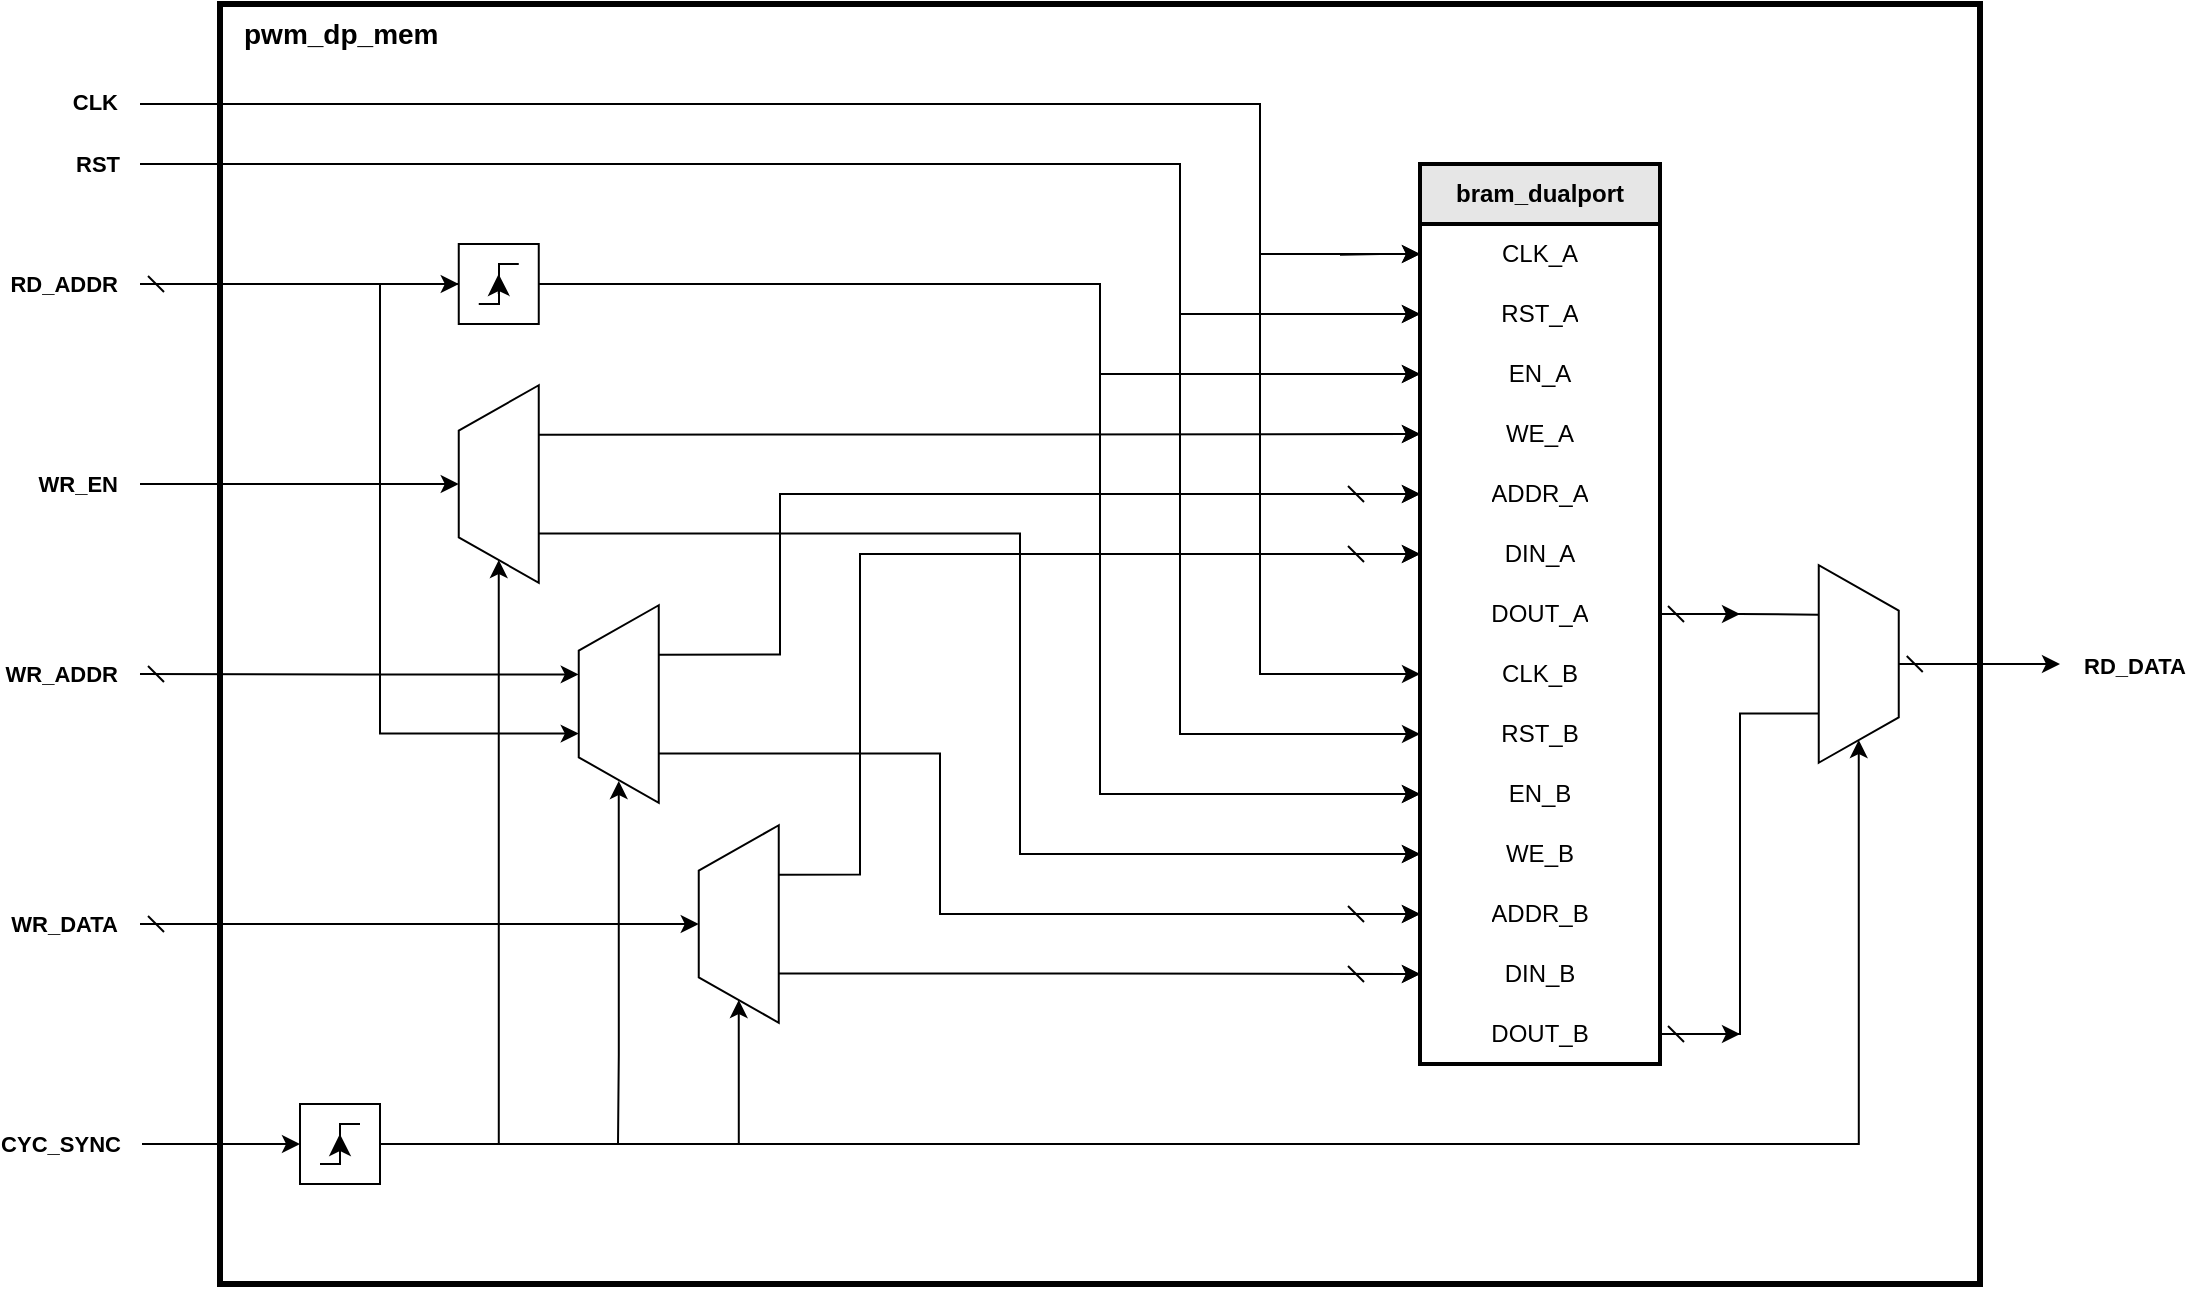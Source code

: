 <mxfile version="26.0.9">
  <diagram name="Página-1" id="CbR-ibp5CvGN2kw1lptG">
    <mxGraphModel dx="1509" dy="916" grid="1" gridSize="10" guides="1" tooltips="1" connect="1" arrows="1" fold="1" page="1" pageScale="1" pageWidth="1169" pageHeight="1654" math="0" shadow="0">
      <root>
        <mxCell id="0" />
        <mxCell id="1" parent="0" />
        <mxCell id="Z7tuGb8W5jJfrFRazhdD-10" value="pwm_dp_mem" style="rounded=0;whiteSpace=wrap;html=1;fontStyle=1;verticalAlign=top;align=left;spacingLeft=10;fontSize=14;strokeWidth=3;" vertex="1" parent="1">
          <mxGeometry x="160" y="80" width="880" height="640" as="geometry" />
        </mxCell>
        <mxCell id="Z7tuGb8W5jJfrFRazhdD-1" value="bram_dualport" style="swimlane;fontStyle=1;childLayout=stackLayout;horizontal=1;startSize=30;horizontalStack=0;resizeParent=1;resizeParentMax=0;resizeLast=0;collapsible=1;marginBottom=0;whiteSpace=wrap;html=1;strokeWidth=2;align=center;fillColor=#E6E6E6;" vertex="1" parent="1">
          <mxGeometry x="760" y="160" width="120" height="450" as="geometry" />
        </mxCell>
        <mxCell id="Z7tuGb8W5jJfrFRazhdD-20" style="edgeStyle=orthogonalEdgeStyle;rounded=0;orthogonalLoop=1;jettySize=auto;html=1;exitX=0;exitY=0.5;exitDx=0;exitDy=0;startArrow=classic;startFill=1;endArrow=none;" edge="1" parent="Z7tuGb8W5jJfrFRazhdD-1" source="Z7tuGb8W5jJfrFRazhdD-2">
          <mxGeometry relative="1" as="geometry">
            <mxPoint x="-40" y="45.412" as="targetPoint" />
          </mxGeometry>
        </mxCell>
        <mxCell id="Z7tuGb8W5jJfrFRazhdD-35" style="edgeStyle=orthogonalEdgeStyle;rounded=0;orthogonalLoop=1;jettySize=auto;html=1;endArrow=none;startFill=0;" edge="1" parent="Z7tuGb8W5jJfrFRazhdD-1" source="Z7tuGb8W5jJfrFRazhdD-2">
          <mxGeometry relative="1" as="geometry">
            <mxPoint x="-640" y="-30" as="targetPoint" />
            <Array as="points">
              <mxPoint x="-80" y="45" />
              <mxPoint x="-80" y="-30" />
            </Array>
          </mxGeometry>
        </mxCell>
        <mxCell id="Z7tuGb8W5jJfrFRazhdD-95" value="CLK" style="edgeLabel;html=1;align=right;verticalAlign=middle;resizable=0;points=[];fontStyle=1" vertex="1" connectable="0" parent="Z7tuGb8W5jJfrFRazhdD-35">
          <mxGeometry x="0.984" y="-1" relative="1" as="geometry">
            <mxPoint x="-16" as="offset" />
          </mxGeometry>
        </mxCell>
        <mxCell id="Z7tuGb8W5jJfrFRazhdD-2" value="CLK_A" style="text;strokeColor=none;fillColor=none;align=center;verticalAlign=middle;spacingLeft=4;spacingRight=4;overflow=hidden;points=[[0,0.5],[1,0.5]];portConstraint=eastwest;rotatable=0;whiteSpace=wrap;html=1;" vertex="1" parent="Z7tuGb8W5jJfrFRazhdD-1">
          <mxGeometry y="30" width="120" height="30" as="geometry" />
        </mxCell>
        <mxCell id="Z7tuGb8W5jJfrFRazhdD-21" style="edgeStyle=orthogonalEdgeStyle;rounded=0;orthogonalLoop=1;jettySize=auto;html=1;startArrow=classic;startFill=1;endArrow=none;" edge="1" parent="Z7tuGb8W5jJfrFRazhdD-1" source="Z7tuGb8W5jJfrFRazhdD-3">
          <mxGeometry relative="1" as="geometry">
            <mxPoint x="-40" y="75" as="targetPoint" />
          </mxGeometry>
        </mxCell>
        <mxCell id="Z7tuGb8W5jJfrFRazhdD-37" style="edgeStyle=orthogonalEdgeStyle;rounded=0;orthogonalLoop=1;jettySize=auto;html=1;exitX=0;exitY=0.5;exitDx=0;exitDy=0;endArrow=none;startFill=0;" edge="1" parent="Z7tuGb8W5jJfrFRazhdD-1" source="Z7tuGb8W5jJfrFRazhdD-3">
          <mxGeometry relative="1" as="geometry">
            <mxPoint x="-640" as="targetPoint" />
            <Array as="points">
              <mxPoint x="-120" y="75" />
              <mxPoint x="-120" />
            </Array>
          </mxGeometry>
        </mxCell>
        <mxCell id="Z7tuGb8W5jJfrFRazhdD-96" value="RST" style="edgeLabel;html=1;align=right;verticalAlign=middle;resizable=0;points=[];fontStyle=1" vertex="1" connectable="0" parent="Z7tuGb8W5jJfrFRazhdD-37">
          <mxGeometry x="0.972" y="2" relative="1" as="geometry">
            <mxPoint x="-20" y="-2" as="offset" />
          </mxGeometry>
        </mxCell>
        <mxCell id="Z7tuGb8W5jJfrFRazhdD-3" value="RST_A" style="text;strokeColor=none;fillColor=none;align=center;verticalAlign=middle;spacingLeft=4;spacingRight=4;overflow=hidden;points=[[0,0.5],[1,0.5]];portConstraint=eastwest;rotatable=0;whiteSpace=wrap;html=1;" vertex="1" parent="Z7tuGb8W5jJfrFRazhdD-1">
          <mxGeometry y="60" width="120" height="30" as="geometry" />
        </mxCell>
        <mxCell id="Z7tuGb8W5jJfrFRazhdD-22" style="edgeStyle=orthogonalEdgeStyle;rounded=0;orthogonalLoop=1;jettySize=auto;html=1;startArrow=classic;startFill=1;endArrow=none;" edge="1" parent="Z7tuGb8W5jJfrFRazhdD-1" source="Z7tuGb8W5jJfrFRazhdD-4">
          <mxGeometry relative="1" as="geometry">
            <mxPoint x="-40" y="105" as="targetPoint" />
          </mxGeometry>
        </mxCell>
        <mxCell id="Z7tuGb8W5jJfrFRazhdD-4" value="EN_A" style="text;strokeColor=none;fillColor=none;align=center;verticalAlign=middle;spacingLeft=4;spacingRight=4;overflow=hidden;points=[[0,0.5],[1,0.5]];portConstraint=eastwest;rotatable=0;whiteSpace=wrap;html=1;" vertex="1" parent="Z7tuGb8W5jJfrFRazhdD-1">
          <mxGeometry y="90" width="120" height="30" as="geometry" />
        </mxCell>
        <mxCell id="Z7tuGb8W5jJfrFRazhdD-23" style="edgeStyle=orthogonalEdgeStyle;rounded=0;orthogonalLoop=1;jettySize=auto;html=1;startArrow=classic;startFill=1;endArrow=none;" edge="1" parent="Z7tuGb8W5jJfrFRazhdD-1" source="Z7tuGb8W5jJfrFRazhdD-5">
          <mxGeometry relative="1" as="geometry">
            <mxPoint x="-40" y="135" as="targetPoint" />
          </mxGeometry>
        </mxCell>
        <mxCell id="Z7tuGb8W5jJfrFRazhdD-5" value="WE_A" style="text;strokeColor=none;fillColor=none;align=center;verticalAlign=middle;spacingLeft=4;spacingRight=4;overflow=hidden;points=[[0,0.5],[1,0.5]];portConstraint=eastwest;rotatable=0;whiteSpace=wrap;html=1;" vertex="1" parent="Z7tuGb8W5jJfrFRazhdD-1">
          <mxGeometry y="120" width="120" height="30" as="geometry" />
        </mxCell>
        <mxCell id="Z7tuGb8W5jJfrFRazhdD-24" style="edgeStyle=orthogonalEdgeStyle;rounded=0;orthogonalLoop=1;jettySize=auto;html=1;startArrow=classic;startFill=1;endArrow=dash;endFill=0;" edge="1" parent="Z7tuGb8W5jJfrFRazhdD-1" source="Z7tuGb8W5jJfrFRazhdD-6">
          <mxGeometry relative="1" as="geometry">
            <mxPoint x="-40" y="165" as="targetPoint" />
          </mxGeometry>
        </mxCell>
        <mxCell id="Z7tuGb8W5jJfrFRazhdD-6" value="ADDR_A" style="text;strokeColor=none;fillColor=none;align=center;verticalAlign=middle;spacingLeft=4;spacingRight=4;overflow=hidden;points=[[0,0.5],[1,0.5]];portConstraint=eastwest;rotatable=0;whiteSpace=wrap;html=1;" vertex="1" parent="Z7tuGb8W5jJfrFRazhdD-1">
          <mxGeometry y="150" width="120" height="30" as="geometry" />
        </mxCell>
        <mxCell id="Z7tuGb8W5jJfrFRazhdD-25" style="edgeStyle=orthogonalEdgeStyle;rounded=0;orthogonalLoop=1;jettySize=auto;html=1;startArrow=classic;startFill=1;endArrow=dash;endFill=0;" edge="1" parent="Z7tuGb8W5jJfrFRazhdD-1" source="Z7tuGb8W5jJfrFRazhdD-7">
          <mxGeometry relative="1" as="geometry">
            <mxPoint x="-40" y="195" as="targetPoint" />
          </mxGeometry>
        </mxCell>
        <mxCell id="Z7tuGb8W5jJfrFRazhdD-7" value="DIN_A" style="text;strokeColor=none;fillColor=none;align=center;verticalAlign=middle;spacingLeft=4;spacingRight=4;overflow=hidden;points=[[0,0.5],[1,0.5]];portConstraint=eastwest;rotatable=0;whiteSpace=wrap;html=1;" vertex="1" parent="Z7tuGb8W5jJfrFRazhdD-1">
          <mxGeometry y="180" width="120" height="30" as="geometry" />
        </mxCell>
        <mxCell id="Z7tuGb8W5jJfrFRazhdD-26" style="edgeStyle=orthogonalEdgeStyle;rounded=0;orthogonalLoop=1;jettySize=auto;html=1;startArrow=dash;startFill=0;" edge="1" parent="Z7tuGb8W5jJfrFRazhdD-1" source="Z7tuGb8W5jJfrFRazhdD-8">
          <mxGeometry relative="1" as="geometry">
            <mxPoint x="160" y="225" as="targetPoint" />
          </mxGeometry>
        </mxCell>
        <mxCell id="Z7tuGb8W5jJfrFRazhdD-8" value="DOUT_A" style="text;strokeColor=none;fillColor=none;align=center;verticalAlign=middle;spacingLeft=4;spacingRight=4;overflow=hidden;points=[[0,0.5],[1,0.5]];portConstraint=eastwest;rotatable=0;whiteSpace=wrap;html=1;" vertex="1" parent="Z7tuGb8W5jJfrFRazhdD-1">
          <mxGeometry y="210" width="120" height="30" as="geometry" />
        </mxCell>
        <mxCell id="Z7tuGb8W5jJfrFRazhdD-27" style="edgeStyle=orthogonalEdgeStyle;rounded=0;orthogonalLoop=1;jettySize=auto;html=1;startArrow=classic;startFill=1;endArrow=none;" edge="1" parent="Z7tuGb8W5jJfrFRazhdD-1" source="Z7tuGb8W5jJfrFRazhdD-17">
          <mxGeometry relative="1" as="geometry">
            <mxPoint x="-40" y="255" as="targetPoint" />
          </mxGeometry>
        </mxCell>
        <mxCell id="Z7tuGb8W5jJfrFRazhdD-36" style="edgeStyle=orthogonalEdgeStyle;rounded=0;orthogonalLoop=1;jettySize=auto;html=1;exitX=0;exitY=0.5;exitDx=0;exitDy=0;entryX=0;entryY=0.5;entryDx=0;entryDy=0;" edge="1" parent="Z7tuGb8W5jJfrFRazhdD-1" source="Z7tuGb8W5jJfrFRazhdD-17" target="Z7tuGb8W5jJfrFRazhdD-2">
          <mxGeometry relative="1" as="geometry">
            <Array as="points">
              <mxPoint x="-80" y="255" />
              <mxPoint x="-80" y="45" />
            </Array>
          </mxGeometry>
        </mxCell>
        <mxCell id="Z7tuGb8W5jJfrFRazhdD-17" value="CLK_B" style="text;strokeColor=none;fillColor=none;align=center;verticalAlign=middle;spacingLeft=4;spacingRight=4;overflow=hidden;points=[[0,0.5],[1,0.5]];portConstraint=eastwest;rotatable=0;whiteSpace=wrap;html=1;" vertex="1" parent="Z7tuGb8W5jJfrFRazhdD-1">
          <mxGeometry y="240" width="120" height="30" as="geometry" />
        </mxCell>
        <mxCell id="Z7tuGb8W5jJfrFRazhdD-28" style="edgeStyle=orthogonalEdgeStyle;rounded=0;orthogonalLoop=1;jettySize=auto;html=1;startArrow=classic;startFill=1;endArrow=none;" edge="1" parent="Z7tuGb8W5jJfrFRazhdD-1" source="Z7tuGb8W5jJfrFRazhdD-16">
          <mxGeometry relative="1" as="geometry">
            <mxPoint x="-40" y="285" as="targetPoint" />
          </mxGeometry>
        </mxCell>
        <mxCell id="Z7tuGb8W5jJfrFRazhdD-38" style="edgeStyle=orthogonalEdgeStyle;rounded=0;orthogonalLoop=1;jettySize=auto;html=1;exitX=0;exitY=0.5;exitDx=0;exitDy=0;entryX=0;entryY=0.5;entryDx=0;entryDy=0;" edge="1" parent="Z7tuGb8W5jJfrFRazhdD-1" source="Z7tuGb8W5jJfrFRazhdD-16" target="Z7tuGb8W5jJfrFRazhdD-3">
          <mxGeometry relative="1" as="geometry">
            <Array as="points">
              <mxPoint x="-120" y="285" />
              <mxPoint x="-120" y="75" />
            </Array>
          </mxGeometry>
        </mxCell>
        <mxCell id="Z7tuGb8W5jJfrFRazhdD-16" value="RST_B" style="text;strokeColor=none;fillColor=none;align=center;verticalAlign=middle;spacingLeft=4;spacingRight=4;overflow=hidden;points=[[0,0.5],[1,0.5]];portConstraint=eastwest;rotatable=0;whiteSpace=wrap;html=1;" vertex="1" parent="Z7tuGb8W5jJfrFRazhdD-1">
          <mxGeometry y="270" width="120" height="30" as="geometry" />
        </mxCell>
        <mxCell id="Z7tuGb8W5jJfrFRazhdD-29" style="edgeStyle=orthogonalEdgeStyle;rounded=0;orthogonalLoop=1;jettySize=auto;html=1;startArrow=classic;startFill=1;endArrow=none;" edge="1" parent="Z7tuGb8W5jJfrFRazhdD-1" source="Z7tuGb8W5jJfrFRazhdD-15">
          <mxGeometry relative="1" as="geometry">
            <mxPoint x="-40" y="315" as="targetPoint" />
          </mxGeometry>
        </mxCell>
        <mxCell id="Z7tuGb8W5jJfrFRazhdD-15" value="EN_B" style="text;strokeColor=none;fillColor=none;align=center;verticalAlign=middle;spacingLeft=4;spacingRight=4;overflow=hidden;points=[[0,0.5],[1,0.5]];portConstraint=eastwest;rotatable=0;whiteSpace=wrap;html=1;" vertex="1" parent="Z7tuGb8W5jJfrFRazhdD-1">
          <mxGeometry y="300" width="120" height="30" as="geometry" />
        </mxCell>
        <mxCell id="Z7tuGb8W5jJfrFRazhdD-30" style="edgeStyle=orthogonalEdgeStyle;rounded=0;orthogonalLoop=1;jettySize=auto;html=1;startArrow=classic;startFill=1;endArrow=none;" edge="1" parent="Z7tuGb8W5jJfrFRazhdD-1" source="Z7tuGb8W5jJfrFRazhdD-14">
          <mxGeometry relative="1" as="geometry">
            <mxPoint x="-40" y="345" as="targetPoint" />
          </mxGeometry>
        </mxCell>
        <mxCell id="Z7tuGb8W5jJfrFRazhdD-14" value="WE_B" style="text;strokeColor=none;fillColor=none;align=center;verticalAlign=middle;spacingLeft=4;spacingRight=4;overflow=hidden;points=[[0,0.5],[1,0.5]];portConstraint=eastwest;rotatable=0;whiteSpace=wrap;html=1;" vertex="1" parent="Z7tuGb8W5jJfrFRazhdD-1">
          <mxGeometry y="330" width="120" height="30" as="geometry" />
        </mxCell>
        <mxCell id="Z7tuGb8W5jJfrFRazhdD-31" style="edgeStyle=orthogonalEdgeStyle;rounded=0;orthogonalLoop=1;jettySize=auto;html=1;startArrow=classic;startFill=1;endArrow=dash;endFill=0;" edge="1" parent="Z7tuGb8W5jJfrFRazhdD-1" source="Z7tuGb8W5jJfrFRazhdD-13">
          <mxGeometry relative="1" as="geometry">
            <mxPoint x="-40" y="375" as="targetPoint" />
          </mxGeometry>
        </mxCell>
        <mxCell id="Z7tuGb8W5jJfrFRazhdD-13" value="ADDR_B" style="text;strokeColor=none;fillColor=none;align=center;verticalAlign=middle;spacingLeft=4;spacingRight=4;overflow=hidden;points=[[0,0.5],[1,0.5]];portConstraint=eastwest;rotatable=0;whiteSpace=wrap;html=1;" vertex="1" parent="Z7tuGb8W5jJfrFRazhdD-1">
          <mxGeometry y="360" width="120" height="30" as="geometry" />
        </mxCell>
        <mxCell id="Z7tuGb8W5jJfrFRazhdD-32" style="edgeStyle=orthogonalEdgeStyle;rounded=0;orthogonalLoop=1;jettySize=auto;html=1;startArrow=classic;startFill=1;endArrow=dash;endFill=0;" edge="1" parent="Z7tuGb8W5jJfrFRazhdD-1" source="Z7tuGb8W5jJfrFRazhdD-12">
          <mxGeometry relative="1" as="geometry">
            <mxPoint x="-40" y="405" as="targetPoint" />
          </mxGeometry>
        </mxCell>
        <mxCell id="Z7tuGb8W5jJfrFRazhdD-12" value="DIN_B" style="text;strokeColor=none;fillColor=none;align=center;verticalAlign=middle;spacingLeft=4;spacingRight=4;overflow=hidden;points=[[0,0.5],[1,0.5]];portConstraint=eastwest;rotatable=0;whiteSpace=wrap;html=1;" vertex="1" parent="Z7tuGb8W5jJfrFRazhdD-1">
          <mxGeometry y="390" width="120" height="30" as="geometry" />
        </mxCell>
        <mxCell id="Z7tuGb8W5jJfrFRazhdD-33" style="edgeStyle=orthogonalEdgeStyle;rounded=0;orthogonalLoop=1;jettySize=auto;html=1;startArrow=dash;startFill=0;" edge="1" parent="Z7tuGb8W5jJfrFRazhdD-1" source="Z7tuGb8W5jJfrFRazhdD-11">
          <mxGeometry relative="1" as="geometry">
            <mxPoint x="160" y="435" as="targetPoint" />
          </mxGeometry>
        </mxCell>
        <mxCell id="Z7tuGb8W5jJfrFRazhdD-11" value="DOUT_B" style="text;strokeColor=none;fillColor=none;align=center;verticalAlign=middle;spacingLeft=4;spacingRight=4;overflow=hidden;points=[[0,0.5],[1,0.5]];portConstraint=eastwest;rotatable=0;whiteSpace=wrap;html=1;" vertex="1" parent="Z7tuGb8W5jJfrFRazhdD-1">
          <mxGeometry y="420" width="120" height="30" as="geometry" />
        </mxCell>
        <mxCell id="Z7tuGb8W5jJfrFRazhdD-47" style="edgeStyle=orthogonalEdgeStyle;rounded=0;orthogonalLoop=1;jettySize=auto;html=1;exitX=0.5;exitY=1;exitDx=0;exitDy=0;startArrow=classic;startFill=1;endArrow=none;endFill=1;" edge="1" parent="1" source="Z7tuGb8W5jJfrFRazhdD-39">
          <mxGeometry relative="1" as="geometry">
            <mxPoint x="120" y="320" as="targetPoint" />
          </mxGeometry>
        </mxCell>
        <mxCell id="Z7tuGb8W5jJfrFRazhdD-98" value="WR_EN" style="edgeLabel;html=1;align=right;verticalAlign=middle;resizable=0;points=[];fontStyle=1" vertex="1" connectable="0" parent="Z7tuGb8W5jJfrFRazhdD-47">
          <mxGeometry x="0.787" relative="1" as="geometry">
            <mxPoint x="-27" as="offset" />
          </mxGeometry>
        </mxCell>
        <mxCell id="Z7tuGb8W5jJfrFRazhdD-48" style="edgeStyle=orthogonalEdgeStyle;rounded=0;orthogonalLoop=1;jettySize=auto;html=1;exitX=0.25;exitY=0;exitDx=0;exitDy=0;entryX=0;entryY=0.5;entryDx=0;entryDy=0;" edge="1" parent="1" source="Z7tuGb8W5jJfrFRazhdD-39" target="Z7tuGb8W5jJfrFRazhdD-5">
          <mxGeometry relative="1" as="geometry" />
        </mxCell>
        <mxCell id="Z7tuGb8W5jJfrFRazhdD-49" style="edgeStyle=orthogonalEdgeStyle;rounded=0;orthogonalLoop=1;jettySize=auto;html=1;exitX=0.75;exitY=0;exitDx=0;exitDy=0;entryX=0;entryY=0.5;entryDx=0;entryDy=0;" edge="1" parent="1" source="Z7tuGb8W5jJfrFRazhdD-39" target="Z7tuGb8W5jJfrFRazhdD-14">
          <mxGeometry relative="1" as="geometry">
            <Array as="points">
              <mxPoint x="560" y="345" />
              <mxPoint x="560" y="505" />
            </Array>
          </mxGeometry>
        </mxCell>
        <mxCell id="Z7tuGb8W5jJfrFRazhdD-39" value="" style="verticalLabelPosition=middle;verticalAlign=middle;html=1;shape=trapezoid;perimeter=trapezoidPerimeter;whiteSpace=wrap;size=0.23;arcSize=10;flipV=1;labelPosition=center;align=center;rotation=90;" vertex="1" parent="1">
          <mxGeometry x="250" y="300" width="98.75" height="40" as="geometry" />
        </mxCell>
        <mxCell id="Z7tuGb8W5jJfrFRazhdD-44" style="edgeStyle=orthogonalEdgeStyle;rounded=0;orthogonalLoop=1;jettySize=auto;html=1;exitX=1;exitY=0.5;exitDx=0;exitDy=0;startArrow=classic;startFill=1;endArrow=none;entryX=1;entryY=0.5;entryDx=0;entryDy=0;" edge="1" parent="1" source="Z7tuGb8W5jJfrFRazhdD-39" target="Z7tuGb8W5jJfrFRazhdD-92">
          <mxGeometry relative="1" as="geometry">
            <mxPoint x="120" y="650" as="targetPoint" />
            <mxPoint x="240" y="650" as="sourcePoint" />
            <Array as="points">
              <mxPoint x="299" y="650" />
              <mxPoint x="350" y="650" />
            </Array>
          </mxGeometry>
        </mxCell>
        <mxCell id="Z7tuGb8W5jJfrFRazhdD-52" style="edgeStyle=orthogonalEdgeStyle;rounded=0;orthogonalLoop=1;jettySize=auto;html=1;exitX=0.25;exitY=0;exitDx=0;exitDy=0;entryX=0;entryY=0.5;entryDx=0;entryDy=0;" edge="1" parent="1" source="Z7tuGb8W5jJfrFRazhdD-51" target="Z7tuGb8W5jJfrFRazhdD-6">
          <mxGeometry relative="1" as="geometry">
            <Array as="points">
              <mxPoint x="440" y="405" />
              <mxPoint x="440" y="325" />
            </Array>
          </mxGeometry>
        </mxCell>
        <mxCell id="Z7tuGb8W5jJfrFRazhdD-53" style="edgeStyle=orthogonalEdgeStyle;rounded=0;orthogonalLoop=1;jettySize=auto;html=1;exitX=0.75;exitY=0;exitDx=0;exitDy=0;entryX=0;entryY=0.5;entryDx=0;entryDy=0;" edge="1" parent="1" source="Z7tuGb8W5jJfrFRazhdD-51" target="Z7tuGb8W5jJfrFRazhdD-13">
          <mxGeometry relative="1" as="geometry">
            <Array as="points">
              <mxPoint x="520" y="455" />
              <mxPoint x="520" y="535" />
            </Array>
          </mxGeometry>
        </mxCell>
        <mxCell id="Z7tuGb8W5jJfrFRazhdD-78" style="edgeStyle=orthogonalEdgeStyle;rounded=0;orthogonalLoop=1;jettySize=auto;html=1;exitX=0.35;exitY=0;exitDx=0;exitDy=0;exitPerimeter=0;startArrow=classic;startFill=1;endArrow=dash;endFill=0;" edge="1" parent="1" source="Z7tuGb8W5jJfrFRazhdD-51">
          <mxGeometry relative="1" as="geometry">
            <mxPoint x="120" y="415" as="targetPoint" />
          </mxGeometry>
        </mxCell>
        <mxCell id="Z7tuGb8W5jJfrFRazhdD-101" value="WR_ADDR" style="edgeLabel;html=1;align=right;verticalAlign=middle;resizable=0;points=[];fontStyle=1" vertex="1" connectable="0" parent="Z7tuGb8W5jJfrFRazhdD-78">
          <mxGeometry x="0.834" relative="1" as="geometry">
            <mxPoint x="-29" as="offset" />
          </mxGeometry>
        </mxCell>
        <mxCell id="Z7tuGb8W5jJfrFRazhdD-79" style="edgeStyle=orthogonalEdgeStyle;rounded=0;orthogonalLoop=1;jettySize=auto;html=1;exitX=0.65;exitY=0;exitDx=0;exitDy=0;exitPerimeter=0;startArrow=classic;startFill=1;endArrow=none;endFill=1;entryX=0;entryY=0.5;entryDx=0;entryDy=0;" edge="1" parent="1" source="Z7tuGb8W5jJfrFRazhdD-51" target="Z7tuGb8W5jJfrFRazhdD-61">
          <mxGeometry relative="1" as="geometry">
            <mxPoint x="120" y="445" as="targetPoint" />
            <Array as="points">
              <mxPoint x="240" y="445" />
              <mxPoint x="240" y="220" />
            </Array>
          </mxGeometry>
        </mxCell>
        <mxCell id="Z7tuGb8W5jJfrFRazhdD-83" style="edgeStyle=orthogonalEdgeStyle;rounded=0;orthogonalLoop=1;jettySize=auto;html=1;exitX=0.89;exitY=0.5;exitDx=0;exitDy=0;exitPerimeter=0;startArrow=classic;startFill=1;endArrow=none;entryX=1;entryY=0.5;entryDx=0;entryDy=0;" edge="1" parent="1" source="Z7tuGb8W5jJfrFRazhdD-51" target="Z7tuGb8W5jJfrFRazhdD-92">
          <mxGeometry relative="1" as="geometry">
            <mxPoint x="120" y="650" as="targetPoint" />
            <Array as="points">
              <mxPoint x="359" y="605" />
              <mxPoint x="359" y="720" />
            </Array>
          </mxGeometry>
        </mxCell>
        <mxCell id="Z7tuGb8W5jJfrFRazhdD-51" value="" style="verticalLabelPosition=middle;verticalAlign=middle;html=1;shape=trapezoid;perimeter=trapezoidPerimeter;whiteSpace=wrap;size=0.23;arcSize=10;flipV=1;labelPosition=center;align=center;rotation=90;points=[[0,0,0,0,0],[0,0.25,0,0,0],[0,0.5,0,0,0],[0,0.75,0,0,0],[0,1,0,0,0],[0.25,0,0,0,0],[0.25,1,0,0,0],[0.35,0,0,0,0],[0.5,0,0,0,0],[0.5,1,0,0,0],[0.65,0,0,0,0],[0.75,0,0,0,0],[0.75,1,0,0,0],[0.89,0.5,0,0,0],[1,0,0,0,0],[1,0.25,0,0,0],[1,0.5,0,0,0],[1,0.75,0,0,0],[1,1,0,0,0]];" vertex="1" parent="1">
          <mxGeometry x="310" y="410" width="98.75" height="40" as="geometry" />
        </mxCell>
        <mxCell id="Z7tuGb8W5jJfrFRazhdD-57" style="edgeStyle=orthogonalEdgeStyle;rounded=0;orthogonalLoop=1;jettySize=auto;html=1;exitX=0.25;exitY=0;exitDx=0;exitDy=0;entryX=0;entryY=0.5;entryDx=0;entryDy=0;" edge="1" parent="1" source="Z7tuGb8W5jJfrFRazhdD-56" target="Z7tuGb8W5jJfrFRazhdD-7">
          <mxGeometry relative="1" as="geometry">
            <Array as="points">
              <mxPoint x="480" y="515" />
              <mxPoint x="480" y="355" />
            </Array>
          </mxGeometry>
        </mxCell>
        <mxCell id="Z7tuGb8W5jJfrFRazhdD-58" style="edgeStyle=orthogonalEdgeStyle;rounded=0;orthogonalLoop=1;jettySize=auto;html=1;exitX=0.75;exitY=0;exitDx=0;exitDy=0;entryX=0;entryY=0.5;entryDx=0;entryDy=0;" edge="1" parent="1" source="Z7tuGb8W5jJfrFRazhdD-56" target="Z7tuGb8W5jJfrFRazhdD-12">
          <mxGeometry relative="1" as="geometry" />
        </mxCell>
        <mxCell id="Z7tuGb8W5jJfrFRazhdD-60" style="edgeStyle=orthogonalEdgeStyle;rounded=0;orthogonalLoop=1;jettySize=auto;html=1;exitX=0.5;exitY=1;exitDx=0;exitDy=0;startArrow=classic;startFill=1;endArrow=dash;endFill=0;" edge="1" parent="1" source="Z7tuGb8W5jJfrFRazhdD-56">
          <mxGeometry relative="1" as="geometry">
            <mxPoint x="120" y="540" as="targetPoint" />
          </mxGeometry>
        </mxCell>
        <mxCell id="Z7tuGb8W5jJfrFRazhdD-102" value="WR_DATA" style="edgeLabel;html=1;align=right;verticalAlign=middle;resizable=0;points=[];fontStyle=1" vertex="1" connectable="0" parent="Z7tuGb8W5jJfrFRazhdD-60">
          <mxGeometry x="0.868" y="1" relative="1" as="geometry">
            <mxPoint x="-29" y="-1" as="offset" />
          </mxGeometry>
        </mxCell>
        <mxCell id="Z7tuGb8W5jJfrFRazhdD-84" style="edgeStyle=orthogonalEdgeStyle;rounded=0;orthogonalLoop=1;jettySize=auto;html=1;exitX=1;exitY=0.5;exitDx=0;exitDy=0;startArrow=classic;startFill=1;endArrow=none;entryX=1;entryY=0.5;entryDx=0;entryDy=0;" edge="1" parent="1" source="Z7tuGb8W5jJfrFRazhdD-56" target="Z7tuGb8W5jJfrFRazhdD-92">
          <mxGeometry relative="1" as="geometry">
            <mxPoint x="120" y="650" as="targetPoint" />
            <Array as="points">
              <mxPoint x="419" y="650" />
              <mxPoint x="430" y="650" />
            </Array>
          </mxGeometry>
        </mxCell>
        <mxCell id="Z7tuGb8W5jJfrFRazhdD-56" value="" style="verticalLabelPosition=middle;verticalAlign=middle;html=1;shape=trapezoid;perimeter=trapezoidPerimeter;whiteSpace=wrap;size=0.23;arcSize=10;flipV=1;labelPosition=center;align=center;rotation=90;" vertex="1" parent="1">
          <mxGeometry x="370" y="520" width="98.75" height="40" as="geometry" />
        </mxCell>
        <mxCell id="Z7tuGb8W5jJfrFRazhdD-72" value="" style="group;rotation=90;noLabel=0;" vertex="1" connectable="0" parent="1">
          <mxGeometry x="279.38" y="200" width="40" height="40" as="geometry" />
        </mxCell>
        <mxCell id="Z7tuGb8W5jJfrFRazhdD-77" style="edgeStyle=orthogonalEdgeStyle;rounded=0;orthogonalLoop=1;jettySize=auto;html=1;exitX=0;exitY=0.5;exitDx=0;exitDy=0;startArrow=classic;startFill=1;endArrow=dash;endFill=0;" edge="1" parent="Z7tuGb8W5jJfrFRazhdD-72" source="Z7tuGb8W5jJfrFRazhdD-61">
          <mxGeometry relative="1" as="geometry">
            <mxPoint x="-159.38" y="20" as="targetPoint" />
          </mxGeometry>
        </mxCell>
        <mxCell id="Z7tuGb8W5jJfrFRazhdD-97" value="RD_ADDR" style="edgeLabel;html=1;align=right;verticalAlign=middle;resizable=0;points=[];fontStyle=1" vertex="1" connectable="0" parent="Z7tuGb8W5jJfrFRazhdD-77">
          <mxGeometry x="0.791" relative="1" as="geometry">
            <mxPoint x="-27" as="offset" />
          </mxGeometry>
        </mxCell>
        <mxCell id="Z7tuGb8W5jJfrFRazhdD-61" value="" style="rounded=0;whiteSpace=wrap;html=1;" vertex="1" parent="Z7tuGb8W5jJfrFRazhdD-72">
          <mxGeometry width="40" height="40" as="geometry" />
        </mxCell>
        <mxCell id="Z7tuGb8W5jJfrFRazhdD-68" value="" style="endArrow=none;html=1;rounded=0;edgeStyle=elbowEdgeStyle;startFill=0;" edge="1" parent="Z7tuGb8W5jJfrFRazhdD-72">
          <mxGeometry relative="1" as="geometry">
            <mxPoint x="10" y="30" as="sourcePoint" />
            <mxPoint x="30" y="10" as="targetPoint" />
          </mxGeometry>
        </mxCell>
        <mxCell id="Z7tuGb8W5jJfrFRazhdD-71" value="" style="edgeStyle=elbowEdgeStyle;elbow=vertical;endArrow=classic;html=1;curved=0;rounded=0;endSize=8;startSize=8;" edge="1" parent="Z7tuGb8W5jJfrFRazhdD-72">
          <mxGeometry width="50" height="50" relative="1" as="geometry">
            <mxPoint x="20" y="20" as="sourcePoint" />
            <mxPoint x="19.92" y="15" as="targetPoint" />
            <Array as="points">
              <mxPoint x="20.09" y="25" />
            </Array>
          </mxGeometry>
        </mxCell>
        <mxCell id="Z7tuGb8W5jJfrFRazhdD-75" style="edgeStyle=orthogonalEdgeStyle;rounded=0;orthogonalLoop=1;jettySize=auto;html=1;exitX=1;exitY=0.5;exitDx=0;exitDy=0;entryX=0;entryY=0.5;entryDx=0;entryDy=0;" edge="1" parent="1" source="Z7tuGb8W5jJfrFRazhdD-61" target="Z7tuGb8W5jJfrFRazhdD-4">
          <mxGeometry relative="1" as="geometry">
            <Array as="points">
              <mxPoint x="600" y="220" />
              <mxPoint x="600" y="265" />
            </Array>
          </mxGeometry>
        </mxCell>
        <mxCell id="Z7tuGb8W5jJfrFRazhdD-76" style="edgeStyle=orthogonalEdgeStyle;rounded=0;orthogonalLoop=1;jettySize=auto;html=1;exitX=1;exitY=0.5;exitDx=0;exitDy=0;entryX=0;entryY=0.5;entryDx=0;entryDy=0;" edge="1" parent="1" source="Z7tuGb8W5jJfrFRazhdD-61" target="Z7tuGb8W5jJfrFRazhdD-15">
          <mxGeometry relative="1" as="geometry">
            <Array as="points">
              <mxPoint x="600" y="220" />
              <mxPoint x="600" y="475" />
            </Array>
          </mxGeometry>
        </mxCell>
        <mxCell id="Z7tuGb8W5jJfrFRazhdD-88" style="edgeStyle=orthogonalEdgeStyle;rounded=0;orthogonalLoop=1;jettySize=auto;html=1;exitX=0.5;exitY=1;exitDx=0;exitDy=0;startArrow=dash;startFill=0;" edge="1" parent="1" source="Z7tuGb8W5jJfrFRazhdD-85">
          <mxGeometry relative="1" as="geometry">
            <mxPoint x="1080" y="410" as="targetPoint" />
          </mxGeometry>
        </mxCell>
        <mxCell id="Z7tuGb8W5jJfrFRazhdD-106" value="RD_DATA" style="edgeLabel;html=1;align=left;verticalAlign=middle;resizable=0;points=[];fontStyle=1" vertex="1" connectable="0" parent="Z7tuGb8W5jJfrFRazhdD-88">
          <mxGeometry x="0.389" relative="1" as="geometry">
            <mxPoint x="35" as="offset" />
          </mxGeometry>
        </mxCell>
        <mxCell id="Z7tuGb8W5jJfrFRazhdD-89" style="edgeStyle=orthogonalEdgeStyle;rounded=0;orthogonalLoop=1;jettySize=auto;html=1;exitX=0;exitY=0.5;exitDx=0;exitDy=0;startArrow=classic;startFill=1;endArrow=none;endFill=1;entryX=1;entryY=0.5;entryDx=0;entryDy=0;" edge="1" parent="1" source="Z7tuGb8W5jJfrFRazhdD-85" target="Z7tuGb8W5jJfrFRazhdD-92">
          <mxGeometry relative="1" as="geometry">
            <mxPoint x="120" y="650" as="targetPoint" />
            <Array as="points">
              <mxPoint x="979" y="650" />
            </Array>
          </mxGeometry>
        </mxCell>
        <mxCell id="Z7tuGb8W5jJfrFRazhdD-85" value="" style="verticalLabelPosition=middle;verticalAlign=middle;html=1;shape=trapezoid;perimeter=trapezoidPerimeter;whiteSpace=wrap;size=0.23;arcSize=10;flipV=1;labelPosition=center;align=center;rotation=-90;" vertex="1" parent="1">
          <mxGeometry x="930" y="390" width="98.75" height="40" as="geometry" />
        </mxCell>
        <mxCell id="Z7tuGb8W5jJfrFRazhdD-86" style="edgeStyle=orthogonalEdgeStyle;rounded=0;orthogonalLoop=1;jettySize=auto;html=1;exitX=1;exitY=0.5;exitDx=0;exitDy=0;entryX=0.75;entryY=0;entryDx=0;entryDy=0;endArrow=none;startFill=0;" edge="1" parent="1" source="Z7tuGb8W5jJfrFRazhdD-8" target="Z7tuGb8W5jJfrFRazhdD-85">
          <mxGeometry relative="1" as="geometry" />
        </mxCell>
        <mxCell id="Z7tuGb8W5jJfrFRazhdD-87" style="edgeStyle=orthogonalEdgeStyle;rounded=0;orthogonalLoop=1;jettySize=auto;html=1;exitX=1;exitY=0.5;exitDx=0;exitDy=0;entryX=0.25;entryY=0;entryDx=0;entryDy=0;endArrow=none;startFill=0;" edge="1" parent="1" source="Z7tuGb8W5jJfrFRazhdD-11" target="Z7tuGb8W5jJfrFRazhdD-85">
          <mxGeometry relative="1" as="geometry">
            <Array as="points">
              <mxPoint x="920" y="595" />
              <mxPoint x="920" y="435" />
            </Array>
          </mxGeometry>
        </mxCell>
        <mxCell id="Z7tuGb8W5jJfrFRazhdD-90" value="" style="group;rotation=90;noLabel=0;" vertex="1" connectable="0" parent="1">
          <mxGeometry x="200" y="630" width="40" height="40" as="geometry" />
        </mxCell>
        <mxCell id="Z7tuGb8W5jJfrFRazhdD-91" style="edgeStyle=orthogonalEdgeStyle;rounded=0;orthogonalLoop=1;jettySize=auto;html=1;exitX=0;exitY=0.5;exitDx=0;exitDy=0;startArrow=classic;startFill=1;endArrow=none;" edge="1" parent="Z7tuGb8W5jJfrFRazhdD-90" source="Z7tuGb8W5jJfrFRazhdD-92">
          <mxGeometry relative="1" as="geometry">
            <mxPoint x="-79" y="20" as="targetPoint" />
          </mxGeometry>
        </mxCell>
        <mxCell id="Z7tuGb8W5jJfrFRazhdD-104" value="CYC_SYNC" style="edgeLabel;html=1;align=center;verticalAlign=middle;resizable=0;points=[];fontStyle=1" vertex="1" connectable="0" parent="Z7tuGb8W5jJfrFRazhdD-91">
          <mxGeometry x="0.828" y="-1" relative="1" as="geometry">
            <mxPoint x="-48" y="1" as="offset" />
          </mxGeometry>
        </mxCell>
        <mxCell id="Z7tuGb8W5jJfrFRazhdD-92" value="" style="rounded=0;whiteSpace=wrap;html=1;" vertex="1" parent="Z7tuGb8W5jJfrFRazhdD-90">
          <mxGeometry width="40" height="40" as="geometry" />
        </mxCell>
        <mxCell id="Z7tuGb8W5jJfrFRazhdD-93" value="" style="endArrow=none;html=1;rounded=0;edgeStyle=elbowEdgeStyle;startFill=0;" edge="1" parent="Z7tuGb8W5jJfrFRazhdD-90">
          <mxGeometry relative="1" as="geometry">
            <mxPoint x="10" y="30" as="sourcePoint" />
            <mxPoint x="30" y="10" as="targetPoint" />
          </mxGeometry>
        </mxCell>
        <mxCell id="Z7tuGb8W5jJfrFRazhdD-94" value="" style="edgeStyle=elbowEdgeStyle;elbow=vertical;endArrow=classic;html=1;curved=0;rounded=0;endSize=8;startSize=8;" edge="1" parent="Z7tuGb8W5jJfrFRazhdD-90">
          <mxGeometry width="50" height="50" relative="1" as="geometry">
            <mxPoint x="20" y="20" as="sourcePoint" />
            <mxPoint x="19.92" y="15" as="targetPoint" />
            <Array as="points">
              <mxPoint x="20.09" y="25" />
            </Array>
          </mxGeometry>
        </mxCell>
      </root>
    </mxGraphModel>
  </diagram>
</mxfile>

